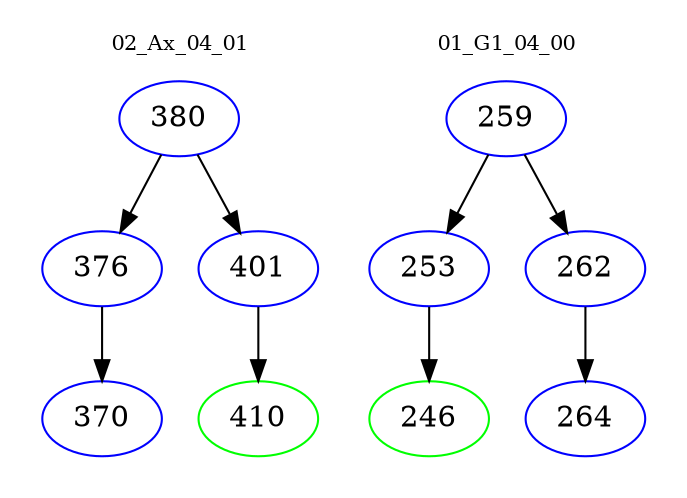 digraph{
subgraph cluster_0 {
color = white
label = "02_Ax_04_01";
fontsize=10;
T0_380 [label="380", color="blue"]
T0_380 -> T0_376 [color="black"]
T0_376 [label="376", color="blue"]
T0_376 -> T0_370 [color="black"]
T0_370 [label="370", color="blue"]
T0_380 -> T0_401 [color="black"]
T0_401 [label="401", color="blue"]
T0_401 -> T0_410 [color="black"]
T0_410 [label="410", color="green"]
}
subgraph cluster_1 {
color = white
label = "01_G1_04_00";
fontsize=10;
T1_259 [label="259", color="blue"]
T1_259 -> T1_253 [color="black"]
T1_253 [label="253", color="blue"]
T1_253 -> T1_246 [color="black"]
T1_246 [label="246", color="green"]
T1_259 -> T1_262 [color="black"]
T1_262 [label="262", color="blue"]
T1_262 -> T1_264 [color="black"]
T1_264 [label="264", color="blue"]
}
}
